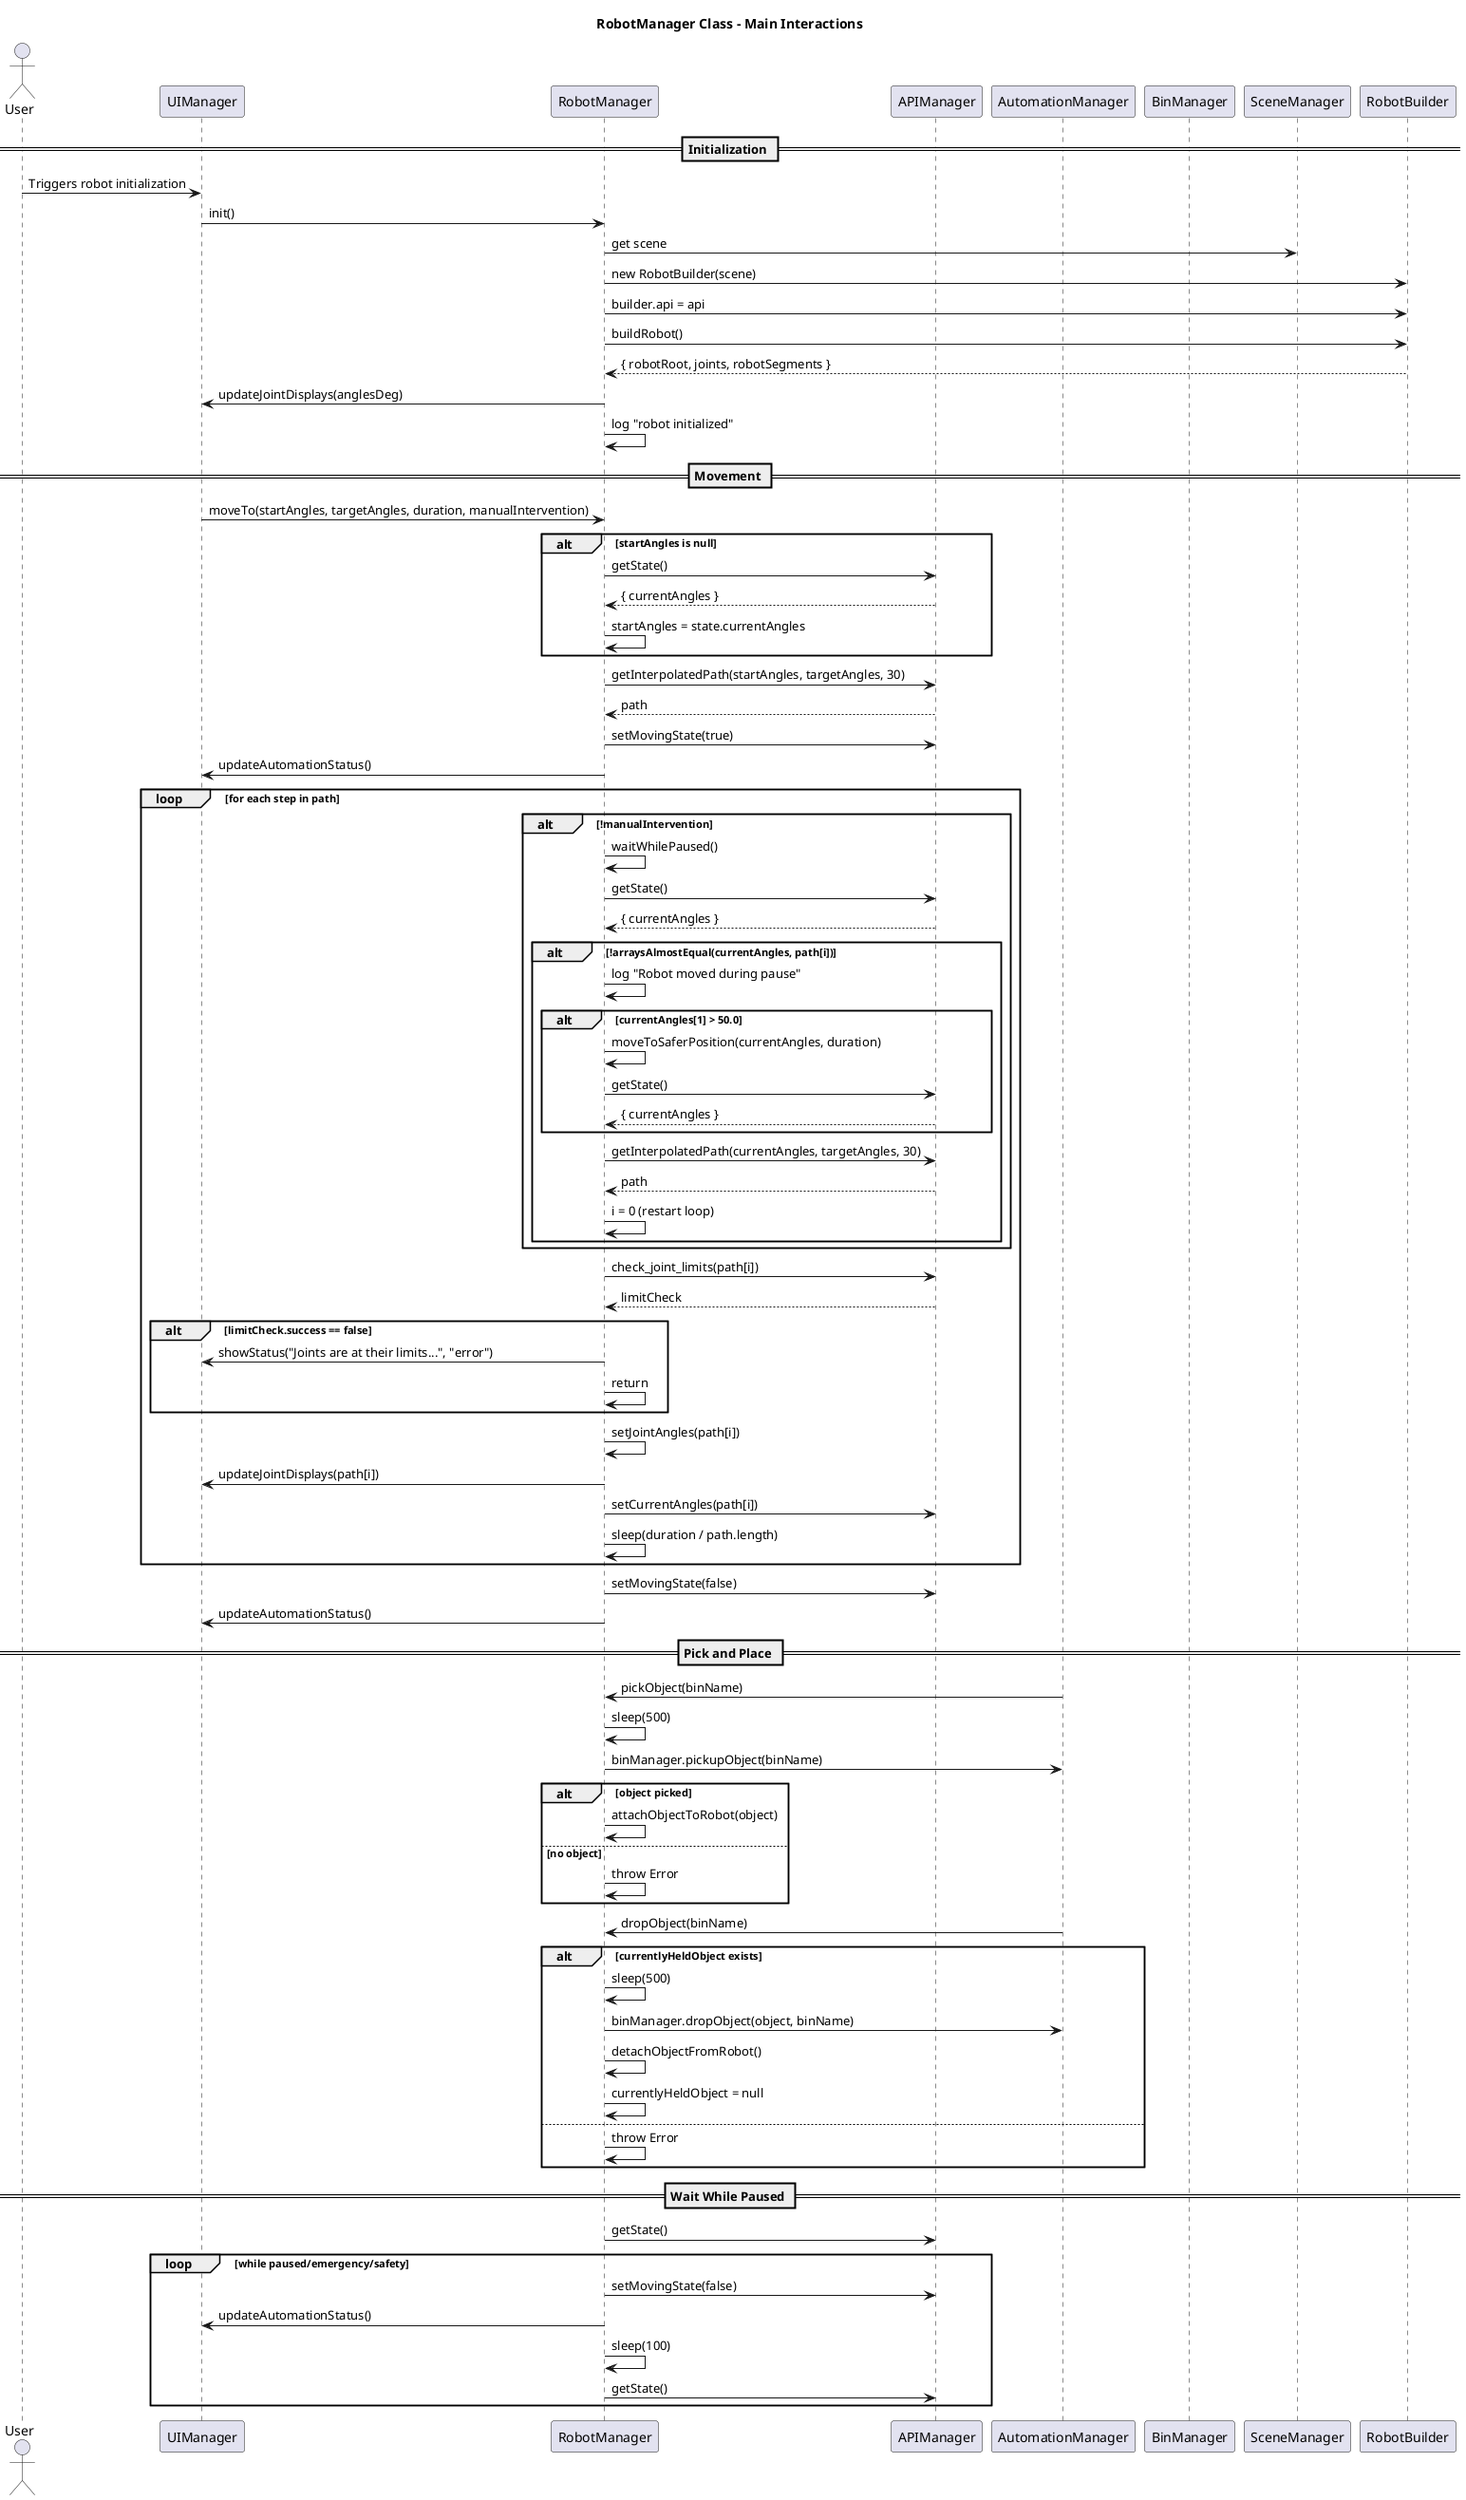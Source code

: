@startuml
title RobotManager Class - Main Interactions

actor User
participant UIManager as UI
participant RobotManager as Robot
participant APIManager as API
participant AutomationManager as Automation
participant BinManager as Bin
participant SceneManager as Scene
participant RobotBuilder as Builder

== Initialization ==
User -> UI: Triggers robot initialization
UI -> Robot: init()
Robot -> Scene: get scene
Robot -> Builder: new RobotBuilder(scene)
Robot -> Builder: builder.api = api
Robot -> Builder: buildRobot()
Builder --> Robot: { robotRoot, joints, robotSegments }
Robot -> UI: updateJointDisplays(anglesDeg)
Robot -> Robot: log "robot initialized"

== Movement ==
UI -> Robot: moveTo(startAngles, targetAngles, duration, manualIntervention)
alt startAngles is null
    Robot -> API: getState()
    API --> Robot: { currentAngles }
    Robot -> Robot: startAngles = state.currentAngles
end
Robot -> API: getInterpolatedPath(startAngles, targetAngles, 30)
API --> Robot: path
Robot -> API: setMovingState(true)
Robot -> UI: updateAutomationStatus()
loop for each step in path
    alt !manualIntervention
        Robot -> Robot: waitWhilePaused()
        Robot -> API: getState()
        API --> Robot: { currentAngles }
        alt !arraysAlmostEqual(currentAngles, path[i])
            Robot -> Robot: log "Robot moved during pause"
            alt currentAngles[1] > 50.0
                Robot -> Robot: moveToSaferPosition(currentAngles, duration)
                Robot -> API: getState()
                API --> Robot: { currentAngles }
            end
            Robot -> API: getInterpolatedPath(currentAngles, targetAngles, 30)
            API --> Robot: path
            Robot -> Robot: i = 0 (restart loop)
        end
    end
    Robot -> API: check_joint_limits(path[i])
    API --> Robot: limitCheck
    alt limitCheck.success == false
        Robot -> UI: showStatus("Joints are at their limits...", "error")
        Robot -> Robot: return
    end
    Robot -> Robot: setJointAngles(path[i])
    Robot -> UI: updateJointDisplays(path[i])
    Robot -> API: setCurrentAngles(path[i])
    Robot -> Robot: sleep(duration / path.length)
end
Robot -> API: setMovingState(false)
Robot -> UI: updateAutomationStatus()

== Pick and Place ==
Automation -> Robot: pickObject(binName)
Robot -> Robot: sleep(500)
Robot -> Automation: binManager.pickupObject(binName)
alt object picked
    Robot -> Robot: attachObjectToRobot(object)
else no object
    Robot -> Robot: throw Error
end

Automation -> Robot: dropObject(binName)
alt currentlyHeldObject exists
    Robot -> Robot: sleep(500)
    Robot -> Automation: binManager.dropObject(object, binName)
    Robot -> Robot: detachObjectFromRobot()
    Robot -> Robot: currentlyHeldObject = null
else
    Robot -> Robot: throw Error
end

== Wait While Paused ==
Robot -> API: getState()
loop while paused/emergency/safety
    Robot -> API: setMovingState(false)
    Robot -> UI: updateAutomationStatus()
    Robot -> Robot: sleep(100)
    Robot -> API: getState()
end

@enduml